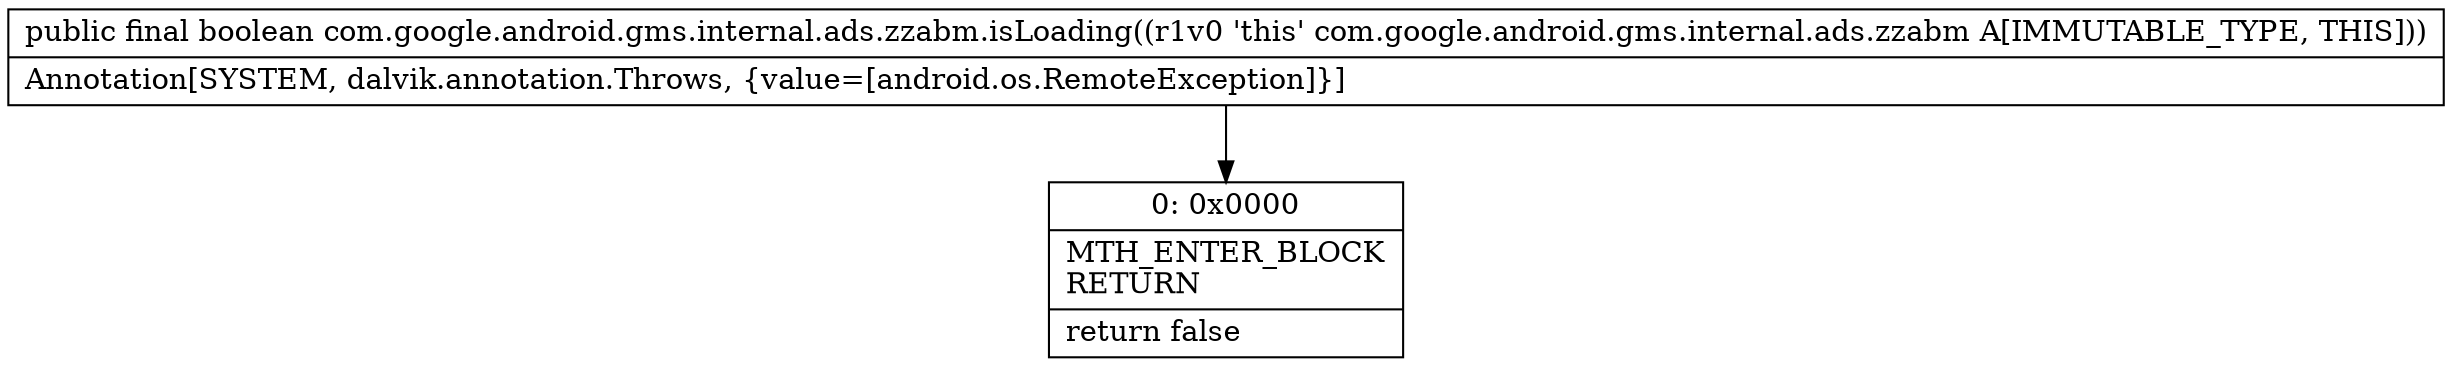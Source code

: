 digraph "CFG forcom.google.android.gms.internal.ads.zzabm.isLoading()Z" {
Node_0 [shape=record,label="{0\:\ 0x0000|MTH_ENTER_BLOCK\lRETURN\l|return false\l}"];
MethodNode[shape=record,label="{public final boolean com.google.android.gms.internal.ads.zzabm.isLoading((r1v0 'this' com.google.android.gms.internal.ads.zzabm A[IMMUTABLE_TYPE, THIS]))  | Annotation[SYSTEM, dalvik.annotation.Throws, \{value=[android.os.RemoteException]\}]\l}"];
MethodNode -> Node_0;
}

